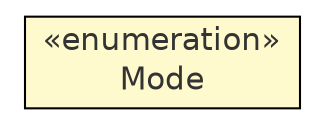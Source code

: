 #!/usr/local/bin/dot
#
# Class diagram 
# Generated by UmlGraph version 4.8 (http://www.spinellis.gr/sw/umlgraph)
#

digraph G {
	edge [fontname="Helvetica",fontsize=10,labelfontname="Helvetica",labelfontsize=10];
	node [fontname="Helvetica",fontsize=10,shape=plaintext];
	rankdir=LR;
	ranksep=1;
	// com.xuggle.mediatool.IMediaDebugListener.Mode
	c15452 [label=<<table border="0" cellborder="1" cellspacing="0" cellpadding="2" port="p" bgcolor="lemonChiffon" href="./IMediaDebugListener.Mode.html">
		<tr><td><table border="0" cellspacing="0" cellpadding="1">
			<tr><td> &laquo;enumeration&raquo; </td></tr>
			<tr><td> Mode </td></tr>
		</table></td></tr>
		</table>>, fontname="Helvetica", fontcolor="grey20", fontsize=15.0];
}

